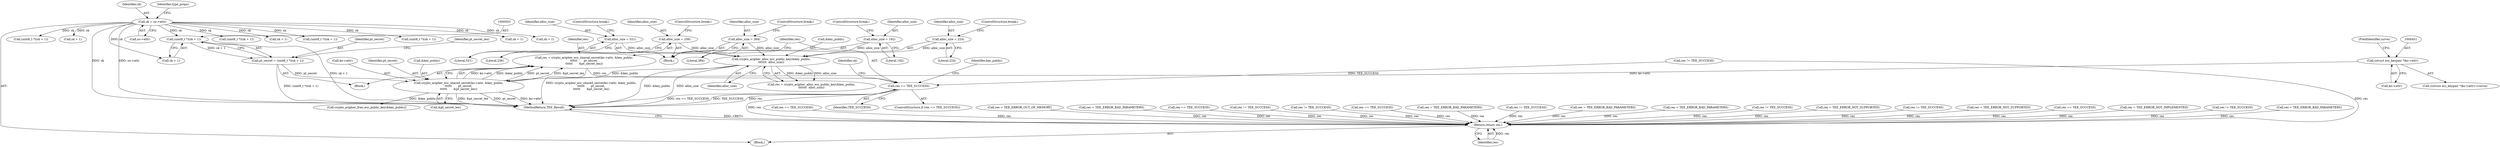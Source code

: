 digraph "0_optee_os_a637243270fc1faae16de059091795c32d86e65e@API" {
"1000512" [label="(Call,res = crypto_acipher_ecc_shared_secret(ko->attr, &key_public,\n\t\t\t\t\t\t       pt_secret,\n\t\t\t\t\t\t       &pt_secret_len))"];
"1000514" [label="(Call,crypto_acipher_ecc_shared_secret(ko->attr, &key_public,\n\t\t\t\t\t\t       pt_secret,\n\t\t\t\t\t\t       &pt_secret_len))"];
"1000450" [label="(Call,(struct ecc_keypair *)ko->attr)"];
"1000436" [label="(Call,crypto_acipher_alloc_ecc_public_key(&key_public,\n\t\t\t\t\t\t\t  alloc_size))"];
"1000410" [label="(Call,alloc_size = 224)"];
"1000425" [label="(Call,alloc_size = 521)"];
"1000415" [label="(Call,alloc_size = 256)"];
"1000420" [label="(Call,alloc_size = 384)"];
"1000405" [label="(Call,alloc_size = 192)"];
"1000500" [label="(Call,pt_secret = (uint8_t *)(sk + 1))"];
"1000502" [label="(Call,(uint8_t *)(sk + 1))"];
"1000221" [label="(Call,sk = so->attr)"];
"1000524" [label="(Call,res == TEE_SUCCESS)"];
"1000857" [label="(Return,return res;)"];
"1000632" [label="(Call,res == TEE_SUCCESS)"];
"1000354" [label="(Call,res = TEE_ERROR_OUT_OF_MEMORY)"];
"1000502" [label="(Call,(uint8_t *)(sk + 1))"];
"1000439" [label="(Identifier,alloc_size)"];
"1000222" [label="(Identifier,sk)"];
"1000422" [label="(Literal,384)"];
"1000437" [label="(Call,&key_public)"];
"1000428" [label="(ControlStructure,break;)"];
"1000416" [label="(Identifier,alloc_size)"];
"1000500" [label="(Call,pt_secret = (uint8_t *)(sk + 1))"];
"1000420" [label="(Call,alloc_size = 384)"];
"1000425" [label="(Call,alloc_size = 521)"];
"1000395" [label="(Call,res = TEE_ERROR_BAD_PARAMETERS)"];
"1000515" [label="(Call,ko->attr)"];
"1000830" [label="(Call,res == TEE_SUCCESS)"];
"1000421" [label="(Identifier,alloc_size)"];
"1000857" [label="(Return,return res;)"];
"1000441" [label="(Call,res != TEE_SUCCESS)"];
"1000797" [label="(Call,res != TEE_SUCCESS)"];
"1000408" [label="(ControlStructure,break;)"];
"1000520" [label="(Identifier,pt_secret)"];
"1000598" [label="(Call,res != TEE_SUCCESS)"];
"1000412" [label="(Literal,224)"];
"1000858" [label="(Identifier,res)"];
"1000324" [label="(Call,res == TEE_SUCCESS)"];
"1000411" [label="(Identifier,alloc_size)"];
"1000265" [label="(Call,res = TEE_ERROR_BAD_PARAMETERS)"];
"1000204" [label="(Call,res != TEE_SUCCESS)"];
"1000336" [label="(Call,(uint8_t *)(sk + 1))"];
"1000434" [label="(Call,res = crypto_acipher_alloc_ecc_public_key(&key_public,\n\t\t\t\t\t\t\t  alloc_size))"];
"1000501" [label="(Identifier,pt_secret)"];
"1000518" [label="(Call,&key_public)"];
"1000418" [label="(ControlStructure,break;)"];
"1000436" [label="(Call,crypto_acipher_alloc_ecc_public_key(&key_public,\n\t\t\t\t\t\t\t  alloc_size))"];
"1000722" [label="(Call,(uint8_t *)(sk + 1))"];
"1000417" [label="(Literal,256)"];
"1000808" [label="(Call,res = TEE_ERROR_BAD_PARAMETERS)"];
"1000455" [label="(FieldIdentifier,curve)"];
"1000609" [label="(Call,res = TEE_ERROR_BAD_PARAMETERS)"];
"1000369" [label="(Block,)"];
"1000530" [label="(Identifier,sk)"];
"1000825" [label="(Call,sk + 1)"];
"1000526" [label="(Identifier,TEE_SUCCESS)"];
"1000627" [label="(Call,sk + 1)"];
"1000410" [label="(Call,alloc_size = 224)"];
"1000859" [label="(MethodReturn,TEE_Result)"];
"1000513" [label="(Identifier,res)"];
"1000625" [label="(Call,(uint8_t *)(sk + 1))"];
"1000406" [label="(Identifier,alloc_size)"];
"1000423" [label="(ControlStructure,break;)"];
"1000190" [label="(Call,res != TEE_SUCCESS)"];
"1000504" [label="(Call,sk + 1)"];
"1000405" [label="(Call,alloc_size = 192)"];
"1000221" [label="(Call,sk = so->attr)"];
"1000724" [label="(Call,sk + 1)"];
"1000238" [label="(Call,res = TEE_ERROR_NOT_SUPPORTED)"];
"1000697" [label="(Call,res != TEE_SUCCESS)"];
"1000415" [label="(Call,alloc_size = 256)"];
"1000525" [label="(Identifier,res)"];
"1000113" [label="(Block,)"];
"1000508" [label="(Identifier,pt_secret_len)"];
"1000223" [label="(Call,so->attr)"];
"1000450" [label="(Call,(struct ecc_keypair *)ko->attr)"];
"1000413" [label="(ControlStructure,break;)"];
"1000227" [label="(Identifier,type_props)"];
"1000514" [label="(Call,crypto_acipher_ecc_shared_secret(ko->attr, &key_public,\n\t\t\t\t\t\t       pt_secret,\n\t\t\t\t\t\t       &pt_secret_len))"];
"1000521" [label="(Call,&pt_secret_len)"];
"1000403" [label="(Block,)"];
"1000851" [label="(Call,res = TEE_ERROR_NOT_SUPPORTED)"];
"1000512" [label="(Call,res = crypto_acipher_ecc_shared_secret(ko->attr, &key_public,\n\t\t\t\t\t\t       pt_secret,\n\t\t\t\t\t\t       &pt_secret_len))"];
"1000452" [label="(Call,ko->attr)"];
"1000524" [label="(Call,res == TEE_SUCCESS)"];
"1000546" [label="(Identifier,key_public)"];
"1000427" [label="(Literal,521)"];
"1000523" [label="(ControlStructure,if (res == TEE_SUCCESS))"];
"1000544" [label="(Call,crypto_acipher_free_ecc_public_key(&key_public))"];
"1000823" [label="(Call,(uint8_t *)(sk + 1))"];
"1000426" [label="(Identifier,alloc_size)"];
"1000729" [label="(Call,res == TEE_SUCCESS)"];
"1000338" [label="(Call,sk + 1)"];
"1000430" [label="(Call,res = TEE_ERROR_NOT_IMPLEMENTED)"];
"1000217" [label="(Call,res != TEE_SUCCESS)"];
"1000449" [label="(Call,((struct ecc_keypair *)ko->attr)->curve)"];
"1000407" [label="(Literal,192)"];
"1000708" [label="(Call,res = TEE_ERROR_BAD_PARAMETERS)"];
"1000512" -> "1000369"  [label="AST: "];
"1000512" -> "1000514"  [label="CFG: "];
"1000513" -> "1000512"  [label="AST: "];
"1000514" -> "1000512"  [label="AST: "];
"1000525" -> "1000512"  [label="CFG: "];
"1000512" -> "1000859"  [label="DDG: crypto_acipher_ecc_shared_secret(ko->attr, &key_public,\n\t\t\t\t\t\t       pt_secret,\n\t\t\t\t\t\t       &pt_secret_len)"];
"1000514" -> "1000512"  [label="DDG: ko->attr"];
"1000514" -> "1000512"  [label="DDG: &key_public"];
"1000514" -> "1000512"  [label="DDG: pt_secret"];
"1000514" -> "1000512"  [label="DDG: &pt_secret_len"];
"1000512" -> "1000524"  [label="DDG: res"];
"1000514" -> "1000521"  [label="CFG: "];
"1000515" -> "1000514"  [label="AST: "];
"1000518" -> "1000514"  [label="AST: "];
"1000520" -> "1000514"  [label="AST: "];
"1000521" -> "1000514"  [label="AST: "];
"1000514" -> "1000859"  [label="DDG: pt_secret"];
"1000514" -> "1000859"  [label="DDG: ko->attr"];
"1000514" -> "1000859"  [label="DDG: &pt_secret_len"];
"1000450" -> "1000514"  [label="DDG: ko->attr"];
"1000436" -> "1000514"  [label="DDG: &key_public"];
"1000500" -> "1000514"  [label="DDG: pt_secret"];
"1000514" -> "1000544"  [label="DDG: &key_public"];
"1000450" -> "1000449"  [label="AST: "];
"1000450" -> "1000452"  [label="CFG: "];
"1000451" -> "1000450"  [label="AST: "];
"1000452" -> "1000450"  [label="AST: "];
"1000455" -> "1000450"  [label="CFG: "];
"1000436" -> "1000434"  [label="AST: "];
"1000436" -> "1000439"  [label="CFG: "];
"1000437" -> "1000436"  [label="AST: "];
"1000439" -> "1000436"  [label="AST: "];
"1000434" -> "1000436"  [label="CFG: "];
"1000436" -> "1000859"  [label="DDG: &key_public"];
"1000436" -> "1000859"  [label="DDG: alloc_size"];
"1000436" -> "1000434"  [label="DDG: &key_public"];
"1000436" -> "1000434"  [label="DDG: alloc_size"];
"1000410" -> "1000436"  [label="DDG: alloc_size"];
"1000425" -> "1000436"  [label="DDG: alloc_size"];
"1000415" -> "1000436"  [label="DDG: alloc_size"];
"1000420" -> "1000436"  [label="DDG: alloc_size"];
"1000405" -> "1000436"  [label="DDG: alloc_size"];
"1000410" -> "1000403"  [label="AST: "];
"1000410" -> "1000412"  [label="CFG: "];
"1000411" -> "1000410"  [label="AST: "];
"1000412" -> "1000410"  [label="AST: "];
"1000413" -> "1000410"  [label="CFG: "];
"1000425" -> "1000403"  [label="AST: "];
"1000425" -> "1000427"  [label="CFG: "];
"1000426" -> "1000425"  [label="AST: "];
"1000427" -> "1000425"  [label="AST: "];
"1000428" -> "1000425"  [label="CFG: "];
"1000415" -> "1000403"  [label="AST: "];
"1000415" -> "1000417"  [label="CFG: "];
"1000416" -> "1000415"  [label="AST: "];
"1000417" -> "1000415"  [label="AST: "];
"1000418" -> "1000415"  [label="CFG: "];
"1000420" -> "1000403"  [label="AST: "];
"1000420" -> "1000422"  [label="CFG: "];
"1000421" -> "1000420"  [label="AST: "];
"1000422" -> "1000420"  [label="AST: "];
"1000423" -> "1000420"  [label="CFG: "];
"1000405" -> "1000403"  [label="AST: "];
"1000405" -> "1000407"  [label="CFG: "];
"1000406" -> "1000405"  [label="AST: "];
"1000407" -> "1000405"  [label="AST: "];
"1000408" -> "1000405"  [label="CFG: "];
"1000500" -> "1000369"  [label="AST: "];
"1000500" -> "1000502"  [label="CFG: "];
"1000501" -> "1000500"  [label="AST: "];
"1000502" -> "1000500"  [label="AST: "];
"1000508" -> "1000500"  [label="CFG: "];
"1000500" -> "1000859"  [label="DDG: (uint8_t *)(sk + 1)"];
"1000502" -> "1000500"  [label="DDG: sk + 1"];
"1000502" -> "1000504"  [label="CFG: "];
"1000503" -> "1000502"  [label="AST: "];
"1000504" -> "1000502"  [label="AST: "];
"1000502" -> "1000859"  [label="DDG: sk + 1"];
"1000221" -> "1000502"  [label="DDG: sk"];
"1000221" -> "1000113"  [label="AST: "];
"1000221" -> "1000223"  [label="CFG: "];
"1000222" -> "1000221"  [label="AST: "];
"1000223" -> "1000221"  [label="AST: "];
"1000227" -> "1000221"  [label="CFG: "];
"1000221" -> "1000859"  [label="DDG: so->attr"];
"1000221" -> "1000859"  [label="DDG: sk"];
"1000221" -> "1000336"  [label="DDG: sk"];
"1000221" -> "1000338"  [label="DDG: sk"];
"1000221" -> "1000504"  [label="DDG: sk"];
"1000221" -> "1000625"  [label="DDG: sk"];
"1000221" -> "1000627"  [label="DDG: sk"];
"1000221" -> "1000722"  [label="DDG: sk"];
"1000221" -> "1000724"  [label="DDG: sk"];
"1000221" -> "1000823"  [label="DDG: sk"];
"1000221" -> "1000825"  [label="DDG: sk"];
"1000524" -> "1000523"  [label="AST: "];
"1000524" -> "1000526"  [label="CFG: "];
"1000525" -> "1000524"  [label="AST: "];
"1000526" -> "1000524"  [label="AST: "];
"1000530" -> "1000524"  [label="CFG: "];
"1000546" -> "1000524"  [label="CFG: "];
"1000524" -> "1000859"  [label="DDG: res"];
"1000524" -> "1000859"  [label="DDG: res == TEE_SUCCESS"];
"1000524" -> "1000859"  [label="DDG: TEE_SUCCESS"];
"1000441" -> "1000524"  [label="DDG: TEE_SUCCESS"];
"1000524" -> "1000857"  [label="DDG: res"];
"1000857" -> "1000113"  [label="AST: "];
"1000857" -> "1000858"  [label="CFG: "];
"1000858" -> "1000857"  [label="AST: "];
"1000859" -> "1000857"  [label="CFG: "];
"1000857" -> "1000859"  [label="DDG: <RET>"];
"1000858" -> "1000857"  [label="DDG: res"];
"1000395" -> "1000857"  [label="DDG: res"];
"1000708" -> "1000857"  [label="DDG: res"];
"1000729" -> "1000857"  [label="DDG: res"];
"1000598" -> "1000857"  [label="DDG: res"];
"1000238" -> "1000857"  [label="DDG: res"];
"1000609" -> "1000857"  [label="DDG: res"];
"1000265" -> "1000857"  [label="DDG: res"];
"1000430" -> "1000857"  [label="DDG: res"];
"1000354" -> "1000857"  [label="DDG: res"];
"1000830" -> "1000857"  [label="DDG: res"];
"1000441" -> "1000857"  [label="DDG: res"];
"1000632" -> "1000857"  [label="DDG: res"];
"1000851" -> "1000857"  [label="DDG: res"];
"1000190" -> "1000857"  [label="DDG: res"];
"1000217" -> "1000857"  [label="DDG: res"];
"1000808" -> "1000857"  [label="DDG: res"];
"1000797" -> "1000857"  [label="DDG: res"];
"1000324" -> "1000857"  [label="DDG: res"];
"1000204" -> "1000857"  [label="DDG: res"];
"1000697" -> "1000857"  [label="DDG: res"];
}
